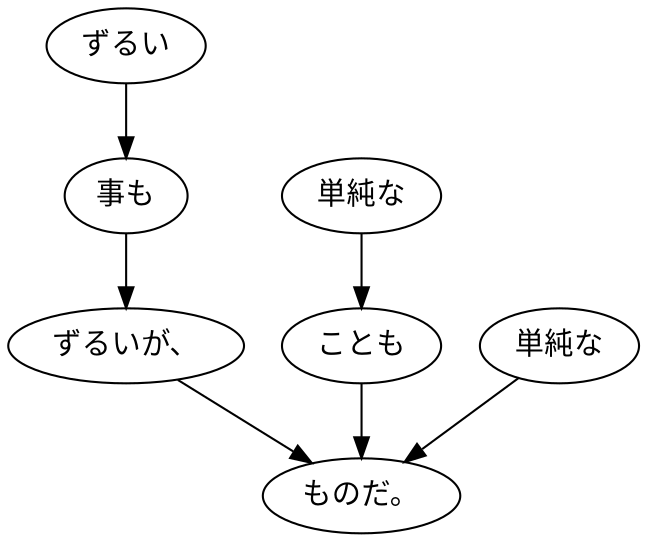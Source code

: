 digraph graph6298 {
	node0 [label="ずるい"];
	node1 [label="事も"];
	node2 [label="ずるいが、"];
	node3 [label="単純な"];
	node4 [label="ことも"];
	node5 [label="単純な"];
	node6 [label="ものだ。"];
	node0 -> node1;
	node1 -> node2;
	node2 -> node6;
	node3 -> node4;
	node4 -> node6;
	node5 -> node6;
}
